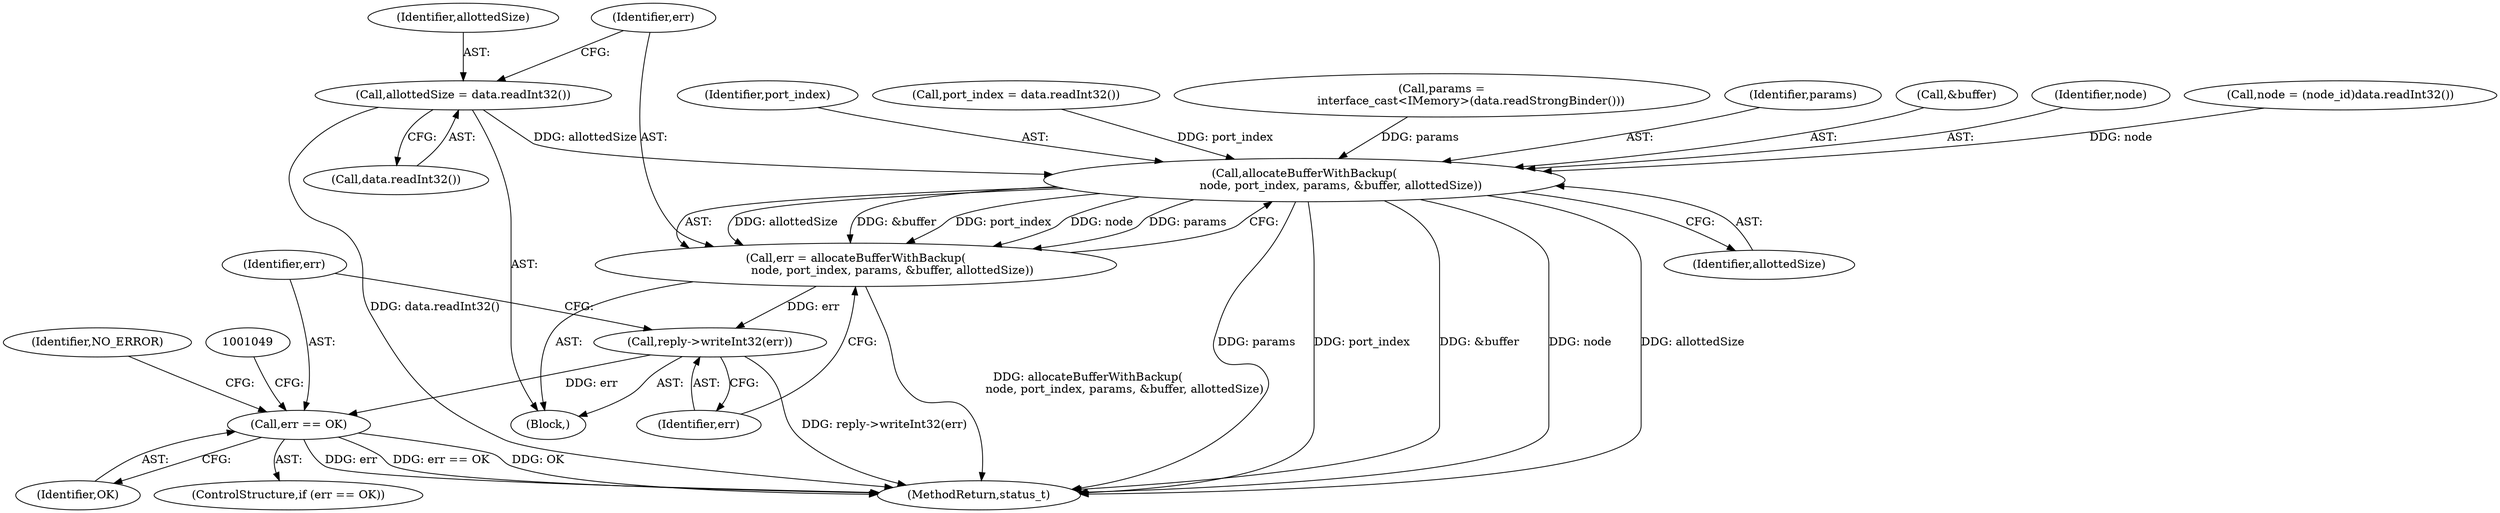 digraph "0_Android_8d87321b704cb3f88e8cae668937d001fd63d5e3@API" {
"1001026" [label="(Call,allottedSize = data.readInt32())"];
"1001033" [label="(Call,allocateBufferWithBackup(\n                    node, port_index, params, &buffer, allottedSize))"];
"1001031" [label="(Call,err = allocateBufferWithBackup(\n                    node, port_index, params, &buffer, allottedSize))"];
"1001040" [label="(Call,reply->writeInt32(err))"];
"1001043" [label="(Call,err == OK)"];
"1001207" [label="(MethodReturn,status_t)"];
"1001014" [label="(Call,port_index = data.readInt32())"];
"1001027" [label="(Identifier,allottedSize)"];
"1001002" [label="(Block,)"];
"1001041" [label="(Identifier,err)"];
"1001039" [label="(Identifier,allottedSize)"];
"1001042" [label="(ControlStructure,if (err == OK))"];
"1001033" [label="(Call,allocateBufferWithBackup(\n                    node, port_index, params, &buffer, allottedSize))"];
"1001044" [label="(Identifier,err)"];
"1001018" [label="(Call,params =\n                interface_cast<IMemory>(data.readStrongBinder()))"];
"1001036" [label="(Identifier,params)"];
"1001040" [label="(Call,reply->writeInt32(err))"];
"1001037" [label="(Call,&buffer)"];
"1001045" [label="(Identifier,OK)"];
"1001034" [label="(Identifier,node)"];
"1001028" [label="(Call,data.readInt32())"];
"1001008" [label="(Call,node = (node_id)data.readInt32())"];
"1001032" [label="(Identifier,err)"];
"1001043" [label="(Call,err == OK)"];
"1001031" [label="(Call,err = allocateBufferWithBackup(\n                    node, port_index, params, &buffer, allottedSize))"];
"1001035" [label="(Identifier,port_index)"];
"1001052" [label="(Identifier,NO_ERROR)"];
"1001026" [label="(Call,allottedSize = data.readInt32())"];
"1001026" -> "1001002"  [label="AST: "];
"1001026" -> "1001028"  [label="CFG: "];
"1001027" -> "1001026"  [label="AST: "];
"1001028" -> "1001026"  [label="AST: "];
"1001032" -> "1001026"  [label="CFG: "];
"1001026" -> "1001207"  [label="DDG: data.readInt32()"];
"1001026" -> "1001033"  [label="DDG: allottedSize"];
"1001033" -> "1001031"  [label="AST: "];
"1001033" -> "1001039"  [label="CFG: "];
"1001034" -> "1001033"  [label="AST: "];
"1001035" -> "1001033"  [label="AST: "];
"1001036" -> "1001033"  [label="AST: "];
"1001037" -> "1001033"  [label="AST: "];
"1001039" -> "1001033"  [label="AST: "];
"1001031" -> "1001033"  [label="CFG: "];
"1001033" -> "1001207"  [label="DDG: params"];
"1001033" -> "1001207"  [label="DDG: port_index"];
"1001033" -> "1001207"  [label="DDG: &buffer"];
"1001033" -> "1001207"  [label="DDG: node"];
"1001033" -> "1001207"  [label="DDG: allottedSize"];
"1001033" -> "1001031"  [label="DDG: allottedSize"];
"1001033" -> "1001031"  [label="DDG: &buffer"];
"1001033" -> "1001031"  [label="DDG: port_index"];
"1001033" -> "1001031"  [label="DDG: node"];
"1001033" -> "1001031"  [label="DDG: params"];
"1001008" -> "1001033"  [label="DDG: node"];
"1001014" -> "1001033"  [label="DDG: port_index"];
"1001018" -> "1001033"  [label="DDG: params"];
"1001031" -> "1001002"  [label="AST: "];
"1001032" -> "1001031"  [label="AST: "];
"1001041" -> "1001031"  [label="CFG: "];
"1001031" -> "1001207"  [label="DDG: allocateBufferWithBackup(\n                    node, port_index, params, &buffer, allottedSize)"];
"1001031" -> "1001040"  [label="DDG: err"];
"1001040" -> "1001002"  [label="AST: "];
"1001040" -> "1001041"  [label="CFG: "];
"1001041" -> "1001040"  [label="AST: "];
"1001044" -> "1001040"  [label="CFG: "];
"1001040" -> "1001207"  [label="DDG: reply->writeInt32(err)"];
"1001040" -> "1001043"  [label="DDG: err"];
"1001043" -> "1001042"  [label="AST: "];
"1001043" -> "1001045"  [label="CFG: "];
"1001044" -> "1001043"  [label="AST: "];
"1001045" -> "1001043"  [label="AST: "];
"1001049" -> "1001043"  [label="CFG: "];
"1001052" -> "1001043"  [label="CFG: "];
"1001043" -> "1001207"  [label="DDG: OK"];
"1001043" -> "1001207"  [label="DDG: err"];
"1001043" -> "1001207"  [label="DDG: err == OK"];
}
